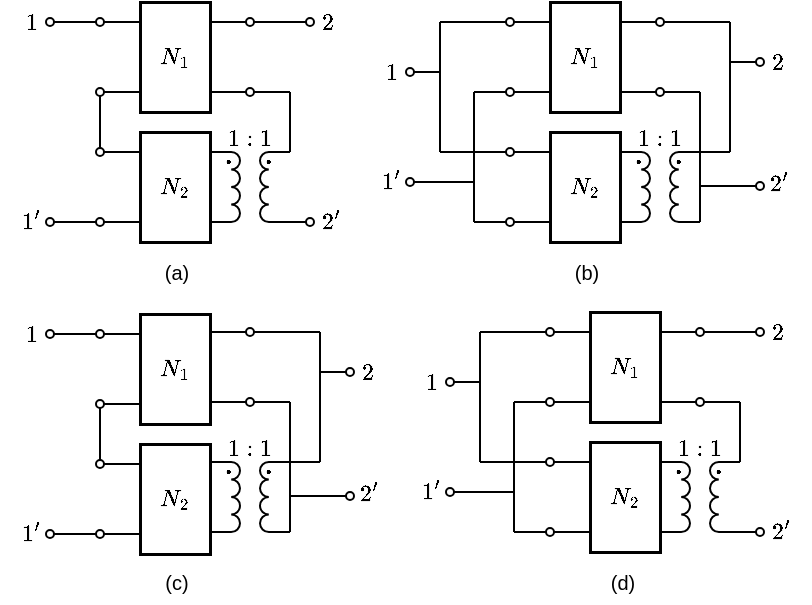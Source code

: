 <mxfile version="17.2.1" type="device"><diagram id="tS6Mkzu0a3vS9BbSQ-DH" name="第 1 页"><mxGraphModel dx="267" dy="389" grid="1" gridSize="5" guides="1" tooltips="1" connect="1" arrows="1" fold="1" page="1" pageScale="1" pageWidth="827" pageHeight="1169" math="1" shadow="0"><root><mxCell id="0"/><mxCell id="1" parent="0"/><mxCell id="bFri-JPzvp2ZQHbV9Cib-1" value="$$N_2$$" style="rounded=0;whiteSpace=wrap;html=1;strokeWidth=1.5;fontSize=10;connectable=0;" vertex="1" parent="1"><mxGeometry x="380" y="115" width="35" height="55" as="geometry"/></mxCell><mxCell id="bFri-JPzvp2ZQHbV9Cib-2" value="" style="pointerEvents=1;verticalLabelPosition=bottom;shadow=0;dashed=0;align=center;html=1;verticalAlign=top;shape=mxgraph.electrical.inductors.inductor;strokeWidth=1;direction=south;" vertex="1" parent="1"><mxGeometry x="415" y="125" width="15" height="35" as="geometry"/></mxCell><mxCell id="bFri-JPzvp2ZQHbV9Cib-3" value="$$\cdot$$" style="text;html=1;resizable=1;autosize=1;align=center;verticalAlign=middle;points=[];fillColor=none;strokeColor=none;rounded=0;fontSize=14;movable=1;rotatable=1;deletable=1;editable=1;connectable=0;fixDash=0;snapToPoint=0;" vertex="1" parent="1"><mxGeometry x="417" y="120" width="13" height="17" as="geometry"/></mxCell><mxCell id="bFri-JPzvp2ZQHbV9Cib-4" value="$$N_1$$" style="rounded=0;whiteSpace=wrap;html=1;strokeWidth=1.5;fontSize=10;connectable=0;" vertex="1" parent="1"><mxGeometry x="380" y="50" width="35" height="55" as="geometry"/></mxCell><mxCell id="bFri-JPzvp2ZQHbV9Cib-14" value="" style="endArrow=none;html=1;rounded=0;fontSize=10;startSize=4;endSize=4;" edge="1" parent="1"><mxGeometry width="50" height="50" relative="1" as="geometry"><mxPoint x="360" y="123" as="sourcePoint"/><mxPoint x="360" y="97" as="targetPoint"/></mxGeometry></mxCell><mxCell id="bFri-JPzvp2ZQHbV9Cib-5" value="" style="pointerEvents=1;verticalLabelPosition=bottom;shadow=0;dashed=0;align=center;html=1;verticalAlign=top;shape=mxgraph.electrical.inductors.inductor;strokeWidth=1;direction=north;" vertex="1" parent="1"><mxGeometry x="440" y="125" width="15" height="35" as="geometry"/></mxCell><mxCell id="bFri-JPzvp2ZQHbV9Cib-6" value="$$\cdot$$" style="text;html=1;resizable=1;autosize=1;align=center;verticalAlign=middle;points=[];fillColor=none;strokeColor=none;rounded=0;fontSize=14;movable=1;rotatable=1;deletable=1;editable=1;connectable=0;fixDash=0;snapToPoint=0;rotation=0;" vertex="1" parent="1"><mxGeometry x="437" y="120" width="13" height="17" as="geometry"/></mxCell><mxCell id="bFri-JPzvp2ZQHbV9Cib-7" value="" style="endArrow=oval;html=1;rounded=0;fontSize=10;endFill=0;startSize=4;endSize=4;exitX=0;exitY=1;exitDx=0;exitDy=0;exitPerimeter=0;" edge="1" parent="1" source="bFri-JPzvp2ZQHbV9Cib-5"><mxGeometry width="50" height="50" relative="1" as="geometry"><mxPoint x="455" y="160" as="sourcePoint"/><mxPoint x="465" y="160" as="targetPoint"/></mxGeometry></mxCell><mxCell id="bFri-JPzvp2ZQHbV9Cib-9" value="" style="endArrow=oval;html=1;rounded=0;fontSize=10;endFill=0;startSize=4;endSize=4;" edge="1" parent="1"><mxGeometry width="50" height="50" relative="1" as="geometry"><mxPoint x="380" y="160" as="sourcePoint"/><mxPoint x="360" y="160" as="targetPoint"/></mxGeometry></mxCell><mxCell id="bFri-JPzvp2ZQHbV9Cib-11" value="" style="endArrow=oval;html=1;rounded=0;fontSize=10;endFill=0;startSize=4;endSize=4;" edge="1" parent="1"><mxGeometry width="50" height="50" relative="1" as="geometry"><mxPoint x="380" y="125" as="sourcePoint"/><mxPoint x="360" y="125" as="targetPoint"/></mxGeometry></mxCell><mxCell id="bFri-JPzvp2ZQHbV9Cib-12" value="" style="endArrow=oval;html=1;rounded=0;fontSize=10;endFill=0;startSize=4;endSize=4;" edge="1" parent="1"><mxGeometry width="50" height="50" relative="1" as="geometry"><mxPoint x="380" y="95" as="sourcePoint"/><mxPoint x="360" y="95" as="targetPoint"/></mxGeometry></mxCell><mxCell id="bFri-JPzvp2ZQHbV9Cib-13" value="" style="endArrow=oval;html=1;rounded=0;fontSize=10;endFill=0;startSize=4;endSize=4;" edge="1" parent="1"><mxGeometry width="50" height="50" relative="1" as="geometry"><mxPoint x="380" y="60" as="sourcePoint"/><mxPoint x="360" y="60" as="targetPoint"/></mxGeometry></mxCell><mxCell id="bFri-JPzvp2ZQHbV9Cib-15" value="" style="endArrow=none;html=1;rounded=0;fontSize=10;startSize=4;endSize=4;startArrow=oval;startFill=0;" edge="1" parent="1"><mxGeometry width="50" height="50" relative="1" as="geometry"><mxPoint x="335" y="60" as="sourcePoint"/><mxPoint x="358" y="60" as="targetPoint"/></mxGeometry></mxCell><mxCell id="bFri-JPzvp2ZQHbV9Cib-16" value="" style="endArrow=none;html=1;rounded=0;fontSize=10;startSize=4;endSize=4;startArrow=oval;startFill=0;" edge="1" parent="1"><mxGeometry width="50" height="50" relative="1" as="geometry"><mxPoint x="335" y="160" as="sourcePoint"/><mxPoint x="358" y="160" as="targetPoint"/></mxGeometry></mxCell><mxCell id="bFri-JPzvp2ZQHbV9Cib-17" value="" style="endArrow=oval;html=1;rounded=0;fontSize=10;endFill=0;startSize=4;endSize=4;" edge="1" parent="1"><mxGeometry width="50" height="50" relative="1" as="geometry"><mxPoint x="415" y="60" as="sourcePoint"/><mxPoint x="435" y="60" as="targetPoint"/></mxGeometry></mxCell><mxCell id="bFri-JPzvp2ZQHbV9Cib-18" value="" style="endArrow=none;html=1;rounded=0;fontSize=10;startSize=4;endSize=4;startArrow=oval;startFill=0;" edge="1" parent="1"><mxGeometry width="50" height="50" relative="1" as="geometry"><mxPoint x="465" y="60" as="sourcePoint"/><mxPoint x="437" y="60" as="targetPoint"/></mxGeometry></mxCell><mxCell id="bFri-JPzvp2ZQHbV9Cib-19" value="" style="endArrow=none;html=1;rounded=0;fontSize=10;startSize=4;endSize=4;" edge="1" parent="1"><mxGeometry width="50" height="50" relative="1" as="geometry"><mxPoint x="437" y="95" as="sourcePoint"/><mxPoint x="455" y="95" as="targetPoint"/></mxGeometry></mxCell><mxCell id="bFri-JPzvp2ZQHbV9Cib-20" value="" style="endArrow=none;html=1;rounded=0;fontSize=10;startSize=4;endSize=4;" edge="1" parent="1"><mxGeometry width="50" height="50" relative="1" as="geometry"><mxPoint x="455" y="125" as="sourcePoint"/><mxPoint x="455" y="95" as="targetPoint"/></mxGeometry></mxCell><mxCell id="R91-wiTl4nv_oKQGgA_1-10" value="&lt;font style=&quot;font-size: 10px;&quot;&gt;$$1:1$$&lt;/font&gt;" style="text;html=1;resizable=1;autosize=1;align=center;verticalAlign=middle;points=[];fillColor=none;strokeColor=none;rounded=0;fontSize=10;deletable=1;fixDash=0;snapToPoint=0;movable=1;rotatable=1;editable=1;connectable=1;" parent="1" vertex="1"><mxGeometry x="418" y="111" width="32" height="14" as="geometry"/></mxCell><mxCell id="bFri-JPzvp2ZQHbV9Cib-21" value="$$1$$" style="text;html=1;align=center;verticalAlign=middle;resizable=1;points=[];autosize=1;strokeColor=none;fillColor=none;fontSize=10;movable=1;rotatable=1;deletable=1;editable=1;connectable=1;" vertex="1" parent="1"><mxGeometry x="315" y="50" width="20" height="20" as="geometry"/></mxCell><mxCell id="bFri-JPzvp2ZQHbV9Cib-22" value="$$1'$$" style="text;html=1;align=center;verticalAlign=middle;resizable=1;points=[];autosize=1;strokeColor=none;fillColor=none;fontSize=10;movable=1;rotatable=1;deletable=1;editable=1;connectable=1;" vertex="1" parent="1"><mxGeometry x="315" y="150" width="20" height="20" as="geometry"/></mxCell><mxCell id="bFri-JPzvp2ZQHbV9Cib-23" value="$$2$$" style="text;html=1;align=center;verticalAlign=middle;resizable=1;points=[];autosize=1;strokeColor=none;fillColor=none;fontSize=10;movable=1;rotatable=1;deletable=1;editable=1;connectable=1;" vertex="1" parent="1"><mxGeometry x="465" y="50" width="15" height="20" as="geometry"/></mxCell><mxCell id="bFri-JPzvp2ZQHbV9Cib-24" value="$$2'$$" style="text;html=1;align=center;verticalAlign=middle;resizable=1;points=[];autosize=1;strokeColor=none;fillColor=none;fontSize=10;movable=1;rotatable=1;deletable=1;editable=1;connectable=1;" vertex="1" parent="1"><mxGeometry x="465" y="150" width="20" height="20" as="geometry"/></mxCell><mxCell id="bFri-JPzvp2ZQHbV9Cib-25" value="$$N_2$$" style="rounded=0;whiteSpace=wrap;html=1;strokeWidth=1.5;fontSize=10;connectable=0;" vertex="1" parent="1"><mxGeometry x="585" y="115" width="35" height="55" as="geometry"/></mxCell><mxCell id="bFri-JPzvp2ZQHbV9Cib-26" value="" style="pointerEvents=1;verticalLabelPosition=bottom;shadow=0;dashed=0;align=center;html=1;verticalAlign=top;shape=mxgraph.electrical.inductors.inductor;strokeWidth=1;direction=south;" vertex="1" parent="1"><mxGeometry x="620" y="125" width="15" height="35" as="geometry"/></mxCell><mxCell id="bFri-JPzvp2ZQHbV9Cib-27" value="$$\cdot$$" style="text;html=1;resizable=1;autosize=1;align=center;verticalAlign=middle;points=[];fillColor=none;strokeColor=none;rounded=0;fontSize=14;movable=1;rotatable=1;deletable=1;editable=1;connectable=0;fixDash=0;snapToPoint=0;" vertex="1" parent="1"><mxGeometry x="622" y="120" width="13" height="17" as="geometry"/></mxCell><mxCell id="bFri-JPzvp2ZQHbV9Cib-28" value="$$N_1$$" style="rounded=0;whiteSpace=wrap;html=1;strokeWidth=1.5;fontSize=10;connectable=0;" vertex="1" parent="1"><mxGeometry x="585" y="50" width="35" height="55" as="geometry"/></mxCell><mxCell id="bFri-JPzvp2ZQHbV9Cib-29" value="" style="endArrow=none;html=1;rounded=0;fontSize=10;startSize=4;endSize=4;" edge="1" parent="1"><mxGeometry width="50" height="50" relative="1" as="geometry"><mxPoint x="547" y="95" as="sourcePoint"/><mxPoint x="563" y="95" as="targetPoint"/></mxGeometry></mxCell><mxCell id="bFri-JPzvp2ZQHbV9Cib-30" value="" style="pointerEvents=1;verticalLabelPosition=bottom;shadow=0;dashed=0;align=center;html=1;verticalAlign=top;shape=mxgraph.electrical.inductors.inductor;strokeWidth=1;direction=north;" vertex="1" parent="1"><mxGeometry x="645" y="125" width="15" height="35" as="geometry"/></mxCell><mxCell id="bFri-JPzvp2ZQHbV9Cib-31" value="$$\cdot$$" style="text;html=1;resizable=1;autosize=1;align=center;verticalAlign=middle;points=[];fillColor=none;strokeColor=none;rounded=0;fontSize=14;movable=1;rotatable=1;deletable=1;editable=1;connectable=0;fixDash=0;snapToPoint=0;rotation=0;" vertex="1" parent="1"><mxGeometry x="642" y="120" width="13" height="17" as="geometry"/></mxCell><mxCell id="bFri-JPzvp2ZQHbV9Cib-32" value="" style="endArrow=oval;html=1;rounded=0;fontSize=10;endFill=0;startSize=4;endSize=4;exitX=0;exitY=1;exitDx=0;exitDy=0;exitPerimeter=0;" edge="1" parent="1"><mxGeometry width="50" height="50" relative="1" as="geometry"><mxPoint x="660" y="142" as="sourcePoint"/><mxPoint x="690" y="142" as="targetPoint"/></mxGeometry></mxCell><mxCell id="bFri-JPzvp2ZQHbV9Cib-33" value="" style="endArrow=oval;html=1;rounded=0;fontSize=10;endFill=0;startSize=4;endSize=4;" edge="1" parent="1"><mxGeometry width="50" height="50" relative="1" as="geometry"><mxPoint x="585" y="160" as="sourcePoint"/><mxPoint x="565" y="160" as="targetPoint"/></mxGeometry></mxCell><mxCell id="bFri-JPzvp2ZQHbV9Cib-34" value="" style="endArrow=oval;html=1;rounded=0;fontSize=10;endFill=0;startSize=4;endSize=4;" edge="1" parent="1"><mxGeometry width="50" height="50" relative="1" as="geometry"><mxPoint x="585" y="125" as="sourcePoint"/><mxPoint x="565" y="125" as="targetPoint"/></mxGeometry></mxCell><mxCell id="bFri-JPzvp2ZQHbV9Cib-35" value="" style="endArrow=oval;html=1;rounded=0;fontSize=10;endFill=0;startSize=4;endSize=4;" edge="1" parent="1"><mxGeometry width="50" height="50" relative="1" as="geometry"><mxPoint x="585" y="95" as="sourcePoint"/><mxPoint x="565" y="95" as="targetPoint"/></mxGeometry></mxCell><mxCell id="bFri-JPzvp2ZQHbV9Cib-36" value="" style="endArrow=oval;html=1;rounded=0;fontSize=10;endFill=0;startSize=4;endSize=4;" edge="1" parent="1"><mxGeometry width="50" height="50" relative="1" as="geometry"><mxPoint x="585" y="60" as="sourcePoint"/><mxPoint x="565" y="60" as="targetPoint"/></mxGeometry></mxCell><mxCell id="bFri-JPzvp2ZQHbV9Cib-37" value="" style="endArrow=none;html=1;rounded=0;fontSize=10;startSize=4;endSize=4;startArrow=oval;startFill=0;" edge="1" parent="1"><mxGeometry width="50" height="50" relative="1" as="geometry"><mxPoint x="515" y="85" as="sourcePoint"/><mxPoint x="530" y="85" as="targetPoint"/></mxGeometry></mxCell><mxCell id="bFri-JPzvp2ZQHbV9Cib-38" value="" style="endArrow=none;html=1;rounded=0;fontSize=10;startSize=4;endSize=4;startArrow=oval;startFill=0;" edge="1" parent="1"><mxGeometry width="50" height="50" relative="1" as="geometry"><mxPoint x="515" y="140" as="sourcePoint"/><mxPoint x="547" y="140" as="targetPoint"/></mxGeometry></mxCell><mxCell id="bFri-JPzvp2ZQHbV9Cib-39" value="" style="endArrow=oval;html=1;rounded=0;fontSize=10;endFill=0;startSize=4;endSize=4;" edge="1" parent="1"><mxGeometry width="50" height="50" relative="1" as="geometry"><mxPoint x="620" y="60" as="sourcePoint"/><mxPoint x="640" y="60" as="targetPoint"/></mxGeometry></mxCell><mxCell id="bFri-JPzvp2ZQHbV9Cib-40" value="" style="endArrow=none;html=1;rounded=0;fontSize=10;startSize=4;endSize=4;startArrow=oval;startFill=0;" edge="1" parent="1"><mxGeometry width="50" height="50" relative="1" as="geometry"><mxPoint x="690" y="80" as="sourcePoint"/><mxPoint x="675" y="80" as="targetPoint"/></mxGeometry></mxCell><mxCell id="bFri-JPzvp2ZQHbV9Cib-41" value="" style="endArrow=none;html=1;rounded=0;fontSize=10;startSize=4;endSize=4;" edge="1" parent="1"><mxGeometry width="50" height="50" relative="1" as="geometry"><mxPoint x="642" y="95" as="sourcePoint"/><mxPoint x="660" y="95" as="targetPoint"/></mxGeometry></mxCell><mxCell id="bFri-JPzvp2ZQHbV9Cib-42" value="" style="endArrow=none;html=1;rounded=0;fontSize=10;startSize=4;endSize=4;exitX=0;exitY=1;exitDx=0;exitDy=0;exitPerimeter=0;" edge="1" parent="1" source="bFri-JPzvp2ZQHbV9Cib-30"><mxGeometry width="50" height="50" relative="1" as="geometry"><mxPoint x="660" y="125" as="sourcePoint"/><mxPoint x="660" y="95" as="targetPoint"/></mxGeometry></mxCell><mxCell id="bFri-JPzvp2ZQHbV9Cib-43" value="&lt;font style=&quot;font-size: 10px;&quot;&gt;$$1:1$$&lt;/font&gt;" style="text;html=1;resizable=1;autosize=1;align=center;verticalAlign=middle;points=[];fillColor=none;strokeColor=none;rounded=0;fontSize=10;deletable=1;fixDash=0;snapToPoint=0;movable=1;rotatable=1;editable=1;connectable=1;" vertex="1" parent="1"><mxGeometry x="623" y="111" width="32" height="14" as="geometry"/></mxCell><mxCell id="bFri-JPzvp2ZQHbV9Cib-44" value="$$1$$" style="text;html=1;align=center;verticalAlign=middle;resizable=1;points=[];autosize=1;strokeColor=none;fillColor=none;fontSize=10;movable=1;rotatable=1;deletable=1;editable=1;connectable=1;" vertex="1" parent="1"><mxGeometry x="495" y="75" width="20" height="20" as="geometry"/></mxCell><mxCell id="bFri-JPzvp2ZQHbV9Cib-45" value="$$1'$$" style="text;html=1;align=center;verticalAlign=middle;resizable=1;points=[];autosize=1;strokeColor=none;fillColor=none;fontSize=10;movable=1;rotatable=1;deletable=1;editable=1;connectable=1;" vertex="1" parent="1"><mxGeometry x="495" y="130" width="20" height="20" as="geometry"/></mxCell><mxCell id="bFri-JPzvp2ZQHbV9Cib-46" value="$$2$$" style="text;html=1;align=center;verticalAlign=middle;resizable=1;points=[];autosize=1;strokeColor=none;fillColor=none;fontSize=10;movable=1;rotatable=1;deletable=1;editable=1;connectable=0;" vertex="1" parent="1"><mxGeometry x="690" y="70" width="15" height="20" as="geometry"/></mxCell><mxCell id="bFri-JPzvp2ZQHbV9Cib-47" value="$$2'$$" style="text;html=1;align=center;verticalAlign=middle;resizable=1;points=[];autosize=1;strokeColor=none;fillColor=none;fontSize=10;movable=1;rotatable=1;deletable=1;editable=1;connectable=0;" vertex="1" parent="1"><mxGeometry x="688.5" y="131" width="20" height="20" as="geometry"/></mxCell><mxCell id="bFri-JPzvp2ZQHbV9Cib-48" value="" style="endArrow=oval;html=1;rounded=0;fontSize=10;endFill=0;startSize=4;endSize=4;" edge="1" parent="1"><mxGeometry width="50" height="50" relative="1" as="geometry"><mxPoint x="620.0" y="95" as="sourcePoint"/><mxPoint x="640.0" y="95" as="targetPoint"/></mxGeometry></mxCell><mxCell id="bFri-JPzvp2ZQHbV9Cib-49" value="" style="endArrow=none;html=1;rounded=0;fontSize=10;startSize=4;endSize=4;" edge="1" parent="1"><mxGeometry width="50" height="50" relative="1" as="geometry"><mxPoint x="660" y="125" as="sourcePoint"/><mxPoint x="675" y="125" as="targetPoint"/></mxGeometry></mxCell><mxCell id="bFri-JPzvp2ZQHbV9Cib-50" value="" style="endArrow=none;html=1;rounded=0;fontSize=10;startSize=4;endSize=4;" edge="1" parent="1"><mxGeometry width="50" height="50" relative="1" as="geometry"><mxPoint x="642" y="60" as="sourcePoint"/><mxPoint x="675" y="60" as="targetPoint"/></mxGeometry></mxCell><mxCell id="bFri-JPzvp2ZQHbV9Cib-51" value="" style="endArrow=none;html=1;rounded=0;fontSize=10;startSize=4;endSize=4;" edge="1" parent="1"><mxGeometry width="50" height="50" relative="1" as="geometry"><mxPoint x="675" y="125" as="sourcePoint"/><mxPoint x="675" y="60" as="targetPoint"/></mxGeometry></mxCell><mxCell id="bFri-JPzvp2ZQHbV9Cib-52" value="" style="endArrow=none;html=1;rounded=0;fontSize=10;startSize=4;endSize=4;" edge="1" parent="1"><mxGeometry width="50" height="50" relative="1" as="geometry"><mxPoint x="530" y="60" as="sourcePoint"/><mxPoint x="563" y="60" as="targetPoint"/></mxGeometry></mxCell><mxCell id="bFri-JPzvp2ZQHbV9Cib-53" value="" style="endArrow=none;html=1;rounded=0;fontSize=10;startSize=4;endSize=4;" edge="1" parent="1"><mxGeometry width="50" height="50" relative="1" as="geometry"><mxPoint x="547" y="160" as="sourcePoint"/><mxPoint x="563" y="160" as="targetPoint"/></mxGeometry></mxCell><mxCell id="bFri-JPzvp2ZQHbV9Cib-54" value="" style="endArrow=none;html=1;rounded=0;fontSize=10;startSize=4;endSize=4;" edge="1" parent="1"><mxGeometry width="50" height="50" relative="1" as="geometry"><mxPoint x="547" y="160" as="sourcePoint"/><mxPoint x="547" y="95" as="targetPoint"/></mxGeometry></mxCell><mxCell id="bFri-JPzvp2ZQHbV9Cib-55" value="" style="endArrow=none;html=1;rounded=0;fontSize=10;startSize=4;endSize=4;" edge="1" parent="1"><mxGeometry width="50" height="50" relative="1" as="geometry"><mxPoint x="530" y="125" as="sourcePoint"/><mxPoint x="530" y="60" as="targetPoint"/></mxGeometry></mxCell><mxCell id="bFri-JPzvp2ZQHbV9Cib-56" value="" style="endArrow=none;html=1;rounded=0;fontSize=10;startSize=4;endSize=4;" edge="1" parent="1"><mxGeometry width="50" height="50" relative="1" as="geometry"><mxPoint x="530" y="125" as="sourcePoint"/><mxPoint x="563" y="125" as="targetPoint"/></mxGeometry></mxCell><mxCell id="bFri-JPzvp2ZQHbV9Cib-59" value="$$N_2$$" style="rounded=0;whiteSpace=wrap;html=1;strokeWidth=1.5;fontSize=10;connectable=0;" vertex="1" parent="1"><mxGeometry x="380" y="271" width="35" height="55" as="geometry"/></mxCell><mxCell id="bFri-JPzvp2ZQHbV9Cib-62" value="$$N_1$$" style="rounded=0;whiteSpace=wrap;html=1;strokeWidth=1.5;fontSize=10;connectable=0;" vertex="1" parent="1"><mxGeometry x="380" y="206" width="35" height="55" as="geometry"/></mxCell><mxCell id="bFri-JPzvp2ZQHbV9Cib-63" value="" style="endArrow=none;html=1;rounded=0;fontSize=10;startSize=4;endSize=4;" edge="1" parent="1"><mxGeometry width="50" height="50" relative="1" as="geometry"><mxPoint x="360" y="279" as="sourcePoint"/><mxPoint x="360" y="253" as="targetPoint"/></mxGeometry></mxCell><mxCell id="bFri-JPzvp2ZQHbV9Cib-67" value="" style="endArrow=oval;html=1;rounded=0;fontSize=10;endFill=0;startSize=4;endSize=4;" edge="1" parent="1"><mxGeometry width="50" height="50" relative="1" as="geometry"><mxPoint x="380" y="316" as="sourcePoint"/><mxPoint x="360" y="316" as="targetPoint"/></mxGeometry></mxCell><mxCell id="bFri-JPzvp2ZQHbV9Cib-68" value="" style="endArrow=oval;html=1;rounded=0;fontSize=10;endFill=0;startSize=4;endSize=4;" edge="1" parent="1"><mxGeometry width="50" height="50" relative="1" as="geometry"><mxPoint x="380" y="281" as="sourcePoint"/><mxPoint x="360" y="281" as="targetPoint"/></mxGeometry></mxCell><mxCell id="bFri-JPzvp2ZQHbV9Cib-69" value="" style="endArrow=oval;html=1;rounded=0;fontSize=10;endFill=0;startSize=4;endSize=4;" edge="1" parent="1"><mxGeometry width="50" height="50" relative="1" as="geometry"><mxPoint x="380" y="251" as="sourcePoint"/><mxPoint x="360" y="251" as="targetPoint"/></mxGeometry></mxCell><mxCell id="bFri-JPzvp2ZQHbV9Cib-70" value="" style="endArrow=oval;html=1;rounded=0;fontSize=10;endFill=0;startSize=4;endSize=4;" edge="1" parent="1"><mxGeometry width="50" height="50" relative="1" as="geometry"><mxPoint x="380" y="216" as="sourcePoint"/><mxPoint x="360" y="216" as="targetPoint"/></mxGeometry></mxCell><mxCell id="bFri-JPzvp2ZQHbV9Cib-71" value="" style="endArrow=none;html=1;rounded=0;fontSize=10;startSize=4;endSize=4;startArrow=oval;startFill=0;" edge="1" parent="1"><mxGeometry width="50" height="50" relative="1" as="geometry"><mxPoint x="335" y="216" as="sourcePoint"/><mxPoint x="358" y="216" as="targetPoint"/></mxGeometry></mxCell><mxCell id="bFri-JPzvp2ZQHbV9Cib-72" value="" style="endArrow=none;html=1;rounded=0;fontSize=10;startSize=4;endSize=4;startArrow=oval;startFill=0;" edge="1" parent="1"><mxGeometry width="50" height="50" relative="1" as="geometry"><mxPoint x="335" y="316" as="sourcePoint"/><mxPoint x="358" y="316" as="targetPoint"/></mxGeometry></mxCell><mxCell id="bFri-JPzvp2ZQHbV9Cib-78" value="$$1$$" style="text;html=1;align=center;verticalAlign=middle;resizable=1;points=[];autosize=1;strokeColor=none;fillColor=none;fontSize=10;movable=1;rotatable=1;deletable=1;editable=1;connectable=1;" vertex="1" parent="1"><mxGeometry x="315" y="206" width="20" height="20" as="geometry"/></mxCell><mxCell id="bFri-JPzvp2ZQHbV9Cib-79" value="$$1'$$" style="text;html=1;align=center;verticalAlign=middle;resizable=1;points=[];autosize=1;strokeColor=none;fillColor=none;fontSize=10;movable=1;rotatable=1;deletable=1;editable=1;connectable=1;" vertex="1" parent="1"><mxGeometry x="315" y="306" width="20" height="20" as="geometry"/></mxCell><mxCell id="bFri-JPzvp2ZQHbV9Cib-82" value="" style="pointerEvents=1;verticalLabelPosition=bottom;shadow=0;dashed=0;align=center;html=1;verticalAlign=top;shape=mxgraph.electrical.inductors.inductor;strokeWidth=1;direction=south;" vertex="1" parent="1"><mxGeometry x="415" y="280" width="15" height="35" as="geometry"/></mxCell><mxCell id="bFri-JPzvp2ZQHbV9Cib-83" value="$$\cdot$$" style="text;html=1;resizable=1;autosize=1;align=center;verticalAlign=middle;points=[];fillColor=none;strokeColor=none;rounded=0;fontSize=14;movable=1;rotatable=1;deletable=1;editable=1;connectable=0;fixDash=0;snapToPoint=0;" vertex="1" parent="1"><mxGeometry x="417" y="275" width="13" height="17" as="geometry"/></mxCell><mxCell id="bFri-JPzvp2ZQHbV9Cib-84" value="" style="pointerEvents=1;verticalLabelPosition=bottom;shadow=0;dashed=0;align=center;html=1;verticalAlign=top;shape=mxgraph.electrical.inductors.inductor;strokeWidth=1;direction=north;" vertex="1" parent="1"><mxGeometry x="440" y="280" width="15" height="35" as="geometry"/></mxCell><mxCell id="bFri-JPzvp2ZQHbV9Cib-85" value="$$\cdot$$" style="text;html=1;resizable=1;autosize=1;align=center;verticalAlign=middle;points=[];fillColor=none;strokeColor=none;rounded=0;fontSize=14;movable=1;rotatable=1;deletable=1;editable=1;connectable=0;fixDash=0;snapToPoint=0;rotation=0;" vertex="1" parent="1"><mxGeometry x="437" y="275" width="13" height="17" as="geometry"/></mxCell><mxCell id="bFri-JPzvp2ZQHbV9Cib-86" value="" style="endArrow=oval;html=1;rounded=0;fontSize=10;endFill=0;startSize=4;endSize=4;exitX=0;exitY=1;exitDx=0;exitDy=0;exitPerimeter=0;" edge="1" parent="1"><mxGeometry width="50" height="50" relative="1" as="geometry"><mxPoint x="455" y="297" as="sourcePoint"/><mxPoint x="485" y="297" as="targetPoint"/></mxGeometry></mxCell><mxCell id="bFri-JPzvp2ZQHbV9Cib-87" value="" style="endArrow=oval;html=1;rounded=0;fontSize=10;endFill=0;startSize=4;endSize=4;" edge="1" parent="1"><mxGeometry width="50" height="50" relative="1" as="geometry"><mxPoint x="415" y="215" as="sourcePoint"/><mxPoint x="435" y="215" as="targetPoint"/></mxGeometry></mxCell><mxCell id="bFri-JPzvp2ZQHbV9Cib-88" value="" style="endArrow=none;html=1;rounded=0;fontSize=10;startSize=4;endSize=4;startArrow=oval;startFill=0;" edge="1" parent="1"><mxGeometry width="50" height="50" relative="1" as="geometry"><mxPoint x="485" y="235" as="sourcePoint"/><mxPoint x="470" y="235" as="targetPoint"/></mxGeometry></mxCell><mxCell id="bFri-JPzvp2ZQHbV9Cib-89" value="" style="endArrow=none;html=1;rounded=0;fontSize=10;startSize=4;endSize=4;" edge="1" parent="1"><mxGeometry width="50" height="50" relative="1" as="geometry"><mxPoint x="437" y="250" as="sourcePoint"/><mxPoint x="455" y="250" as="targetPoint"/></mxGeometry></mxCell><mxCell id="bFri-JPzvp2ZQHbV9Cib-90" value="" style="endArrow=none;html=1;rounded=0;fontSize=10;startSize=4;endSize=4;exitX=0;exitY=1;exitDx=0;exitDy=0;exitPerimeter=0;" edge="1" parent="1" source="bFri-JPzvp2ZQHbV9Cib-84"><mxGeometry width="50" height="50" relative="1" as="geometry"><mxPoint x="455" y="280" as="sourcePoint"/><mxPoint x="455" y="250" as="targetPoint"/></mxGeometry></mxCell><mxCell id="bFri-JPzvp2ZQHbV9Cib-91" value="&lt;font style=&quot;font-size: 10px;&quot;&gt;$$1:1$$&lt;/font&gt;" style="text;html=1;resizable=1;autosize=1;align=center;verticalAlign=middle;points=[];fillColor=none;strokeColor=none;rounded=0;fontSize=10;deletable=1;fixDash=0;snapToPoint=0;movable=1;rotatable=1;editable=1;connectable=1;" vertex="1" parent="1"><mxGeometry x="418" y="266" width="32" height="14" as="geometry"/></mxCell><mxCell id="bFri-JPzvp2ZQHbV9Cib-92" value="$$2$$" style="text;html=1;align=center;verticalAlign=middle;resizable=1;points=[];autosize=1;strokeColor=none;fillColor=none;fontSize=10;movable=1;rotatable=1;deletable=1;editable=1;connectable=0;" vertex="1" parent="1"><mxGeometry x="485" y="225" width="15" height="20" as="geometry"/></mxCell><mxCell id="bFri-JPzvp2ZQHbV9Cib-93" value="$$2'$$" style="text;html=1;align=center;verticalAlign=middle;resizable=1;points=[];autosize=1;strokeColor=none;fillColor=none;fontSize=10;movable=1;rotatable=1;deletable=1;editable=1;connectable=0;" vertex="1" parent="1"><mxGeometry x="483.5" y="286" width="20" height="20" as="geometry"/></mxCell><mxCell id="bFri-JPzvp2ZQHbV9Cib-94" value="" style="endArrow=oval;html=1;rounded=0;fontSize=10;endFill=0;startSize=4;endSize=4;" edge="1" parent="1"><mxGeometry width="50" height="50" relative="1" as="geometry"><mxPoint x="415.0" y="250" as="sourcePoint"/><mxPoint x="435.0" y="250" as="targetPoint"/></mxGeometry></mxCell><mxCell id="bFri-JPzvp2ZQHbV9Cib-95" value="" style="endArrow=none;html=1;rounded=0;fontSize=10;startSize=4;endSize=4;" edge="1" parent="1"><mxGeometry width="50" height="50" relative="1" as="geometry"><mxPoint x="455" y="280" as="sourcePoint"/><mxPoint x="470" y="280" as="targetPoint"/></mxGeometry></mxCell><mxCell id="bFri-JPzvp2ZQHbV9Cib-96" value="" style="endArrow=none;html=1;rounded=0;fontSize=10;startSize=4;endSize=4;" edge="1" parent="1"><mxGeometry width="50" height="50" relative="1" as="geometry"><mxPoint x="437" y="215" as="sourcePoint"/><mxPoint x="470" y="215" as="targetPoint"/></mxGeometry></mxCell><mxCell id="bFri-JPzvp2ZQHbV9Cib-97" value="" style="endArrow=none;html=1;rounded=0;fontSize=10;startSize=4;endSize=4;" edge="1" parent="1"><mxGeometry width="50" height="50" relative="1" as="geometry"><mxPoint x="470" y="280" as="sourcePoint"/><mxPoint x="470" y="215" as="targetPoint"/></mxGeometry></mxCell><mxCell id="bFri-JPzvp2ZQHbV9Cib-98" value="$$N_2$$" style="rounded=0;whiteSpace=wrap;html=1;strokeWidth=1.5;fontSize=10;connectable=0;" vertex="1" parent="1"><mxGeometry x="605" y="270" width="35" height="55" as="geometry"/></mxCell><mxCell id="bFri-JPzvp2ZQHbV9Cib-99" value="$$N_1$$" style="rounded=0;whiteSpace=wrap;html=1;strokeWidth=1.5;fontSize=10;connectable=0;" vertex="1" parent="1"><mxGeometry x="605" y="205" width="35" height="55" as="geometry"/></mxCell><mxCell id="bFri-JPzvp2ZQHbV9Cib-100" value="" style="endArrow=none;html=1;rounded=0;fontSize=10;startSize=4;endSize=4;" edge="1" parent="1"><mxGeometry width="50" height="50" relative="1" as="geometry"><mxPoint x="567" y="250" as="sourcePoint"/><mxPoint x="583" y="250" as="targetPoint"/></mxGeometry></mxCell><mxCell id="bFri-JPzvp2ZQHbV9Cib-101" value="" style="endArrow=oval;html=1;rounded=0;fontSize=10;endFill=0;startSize=4;endSize=4;" edge="1" parent="1"><mxGeometry width="50" height="50" relative="1" as="geometry"><mxPoint x="605" y="315" as="sourcePoint"/><mxPoint x="585" y="315" as="targetPoint"/></mxGeometry></mxCell><mxCell id="bFri-JPzvp2ZQHbV9Cib-102" value="" style="endArrow=oval;html=1;rounded=0;fontSize=10;endFill=0;startSize=4;endSize=4;" edge="1" parent="1"><mxGeometry width="50" height="50" relative="1" as="geometry"><mxPoint x="605" y="280" as="sourcePoint"/><mxPoint x="585" y="280" as="targetPoint"/></mxGeometry></mxCell><mxCell id="bFri-JPzvp2ZQHbV9Cib-103" value="" style="endArrow=oval;html=1;rounded=0;fontSize=10;endFill=0;startSize=4;endSize=4;" edge="1" parent="1"><mxGeometry width="50" height="50" relative="1" as="geometry"><mxPoint x="605" y="250" as="sourcePoint"/><mxPoint x="585" y="250" as="targetPoint"/></mxGeometry></mxCell><mxCell id="bFri-JPzvp2ZQHbV9Cib-104" value="" style="endArrow=oval;html=1;rounded=0;fontSize=10;endFill=0;startSize=4;endSize=4;" edge="1" parent="1"><mxGeometry width="50" height="50" relative="1" as="geometry"><mxPoint x="605" y="215" as="sourcePoint"/><mxPoint x="585" y="215" as="targetPoint"/></mxGeometry></mxCell><mxCell id="bFri-JPzvp2ZQHbV9Cib-105" value="" style="endArrow=none;html=1;rounded=0;fontSize=10;startSize=4;endSize=4;startArrow=oval;startFill=0;" edge="1" parent="1"><mxGeometry width="50" height="50" relative="1" as="geometry"><mxPoint x="535" y="240" as="sourcePoint"/><mxPoint x="550" y="240" as="targetPoint"/></mxGeometry></mxCell><mxCell id="bFri-JPzvp2ZQHbV9Cib-106" value="" style="endArrow=none;html=1;rounded=0;fontSize=10;startSize=4;endSize=4;startArrow=oval;startFill=0;" edge="1" parent="1"><mxGeometry width="50" height="50" relative="1" as="geometry"><mxPoint x="535" y="295" as="sourcePoint"/><mxPoint x="567" y="295" as="targetPoint"/></mxGeometry></mxCell><mxCell id="bFri-JPzvp2ZQHbV9Cib-107" value="$$1$$" style="text;html=1;align=center;verticalAlign=middle;resizable=1;points=[];autosize=1;strokeColor=none;fillColor=none;fontSize=10;movable=1;rotatable=1;deletable=1;editable=1;connectable=1;" vertex="1" parent="1"><mxGeometry x="515" y="230" width="20" height="20" as="geometry"/></mxCell><mxCell id="bFri-JPzvp2ZQHbV9Cib-108" value="$$1'$$" style="text;html=1;align=center;verticalAlign=middle;resizable=1;points=[];autosize=1;strokeColor=none;fillColor=none;fontSize=10;movable=1;rotatable=1;deletable=1;editable=1;connectable=1;" vertex="1" parent="1"><mxGeometry x="515" y="285" width="20" height="20" as="geometry"/></mxCell><mxCell id="bFri-JPzvp2ZQHbV9Cib-109" value="" style="endArrow=none;html=1;rounded=0;fontSize=10;startSize=4;endSize=4;" edge="1" parent="1"><mxGeometry width="50" height="50" relative="1" as="geometry"><mxPoint x="550" y="215" as="sourcePoint"/><mxPoint x="583" y="215" as="targetPoint"/></mxGeometry></mxCell><mxCell id="bFri-JPzvp2ZQHbV9Cib-110" value="" style="endArrow=none;html=1;rounded=0;fontSize=10;startSize=4;endSize=4;" edge="1" parent="1"><mxGeometry width="50" height="50" relative="1" as="geometry"><mxPoint x="567" y="315" as="sourcePoint"/><mxPoint x="583" y="315" as="targetPoint"/></mxGeometry></mxCell><mxCell id="bFri-JPzvp2ZQHbV9Cib-111" value="" style="endArrow=none;html=1;rounded=0;fontSize=10;startSize=4;endSize=4;" edge="1" parent="1"><mxGeometry width="50" height="50" relative="1" as="geometry"><mxPoint x="567" y="315" as="sourcePoint"/><mxPoint x="567" y="250" as="targetPoint"/></mxGeometry></mxCell><mxCell id="bFri-JPzvp2ZQHbV9Cib-112" value="" style="endArrow=none;html=1;rounded=0;fontSize=10;startSize=4;endSize=4;" edge="1" parent="1"><mxGeometry width="50" height="50" relative="1" as="geometry"><mxPoint x="550" y="280" as="sourcePoint"/><mxPoint x="550" y="215" as="targetPoint"/></mxGeometry></mxCell><mxCell id="bFri-JPzvp2ZQHbV9Cib-113" value="" style="endArrow=none;html=1;rounded=0;fontSize=10;startSize=4;endSize=4;" edge="1" parent="1"><mxGeometry width="50" height="50" relative="1" as="geometry"><mxPoint x="550" y="280" as="sourcePoint"/><mxPoint x="583" y="280" as="targetPoint"/></mxGeometry></mxCell><mxCell id="bFri-JPzvp2ZQHbV9Cib-115" value="" style="endArrow=oval;html=1;rounded=0;fontSize=10;endFill=0;startSize=4;endSize=4;" edge="1" parent="1"><mxGeometry width="50" height="50" relative="1" as="geometry"><mxPoint x="415" y="95" as="sourcePoint"/><mxPoint x="435" y="95" as="targetPoint"/></mxGeometry></mxCell><mxCell id="bFri-JPzvp2ZQHbV9Cib-116" value="" style="pointerEvents=1;verticalLabelPosition=bottom;shadow=0;dashed=0;align=center;html=1;verticalAlign=top;shape=mxgraph.electrical.inductors.inductor;strokeWidth=1;direction=south;" vertex="1" parent="1"><mxGeometry x="640" y="280" width="15" height="35" as="geometry"/></mxCell><mxCell id="bFri-JPzvp2ZQHbV9Cib-117" value="$$\cdot$$" style="text;html=1;resizable=1;autosize=1;align=center;verticalAlign=middle;points=[];fillColor=none;strokeColor=none;rounded=0;fontSize=14;movable=1;rotatable=1;deletable=1;editable=1;connectable=0;fixDash=0;snapToPoint=0;" vertex="1" parent="1"><mxGeometry x="642" y="275" width="13" height="17" as="geometry"/></mxCell><mxCell id="bFri-JPzvp2ZQHbV9Cib-118" value="" style="pointerEvents=1;verticalLabelPosition=bottom;shadow=0;dashed=0;align=center;html=1;verticalAlign=top;shape=mxgraph.electrical.inductors.inductor;strokeWidth=1;direction=north;" vertex="1" parent="1"><mxGeometry x="665" y="280" width="15" height="35" as="geometry"/></mxCell><mxCell id="bFri-JPzvp2ZQHbV9Cib-119" value="$$\cdot$$" style="text;html=1;resizable=1;autosize=1;align=center;verticalAlign=middle;points=[];fillColor=none;strokeColor=none;rounded=0;fontSize=14;movable=1;rotatable=1;deletable=1;editable=1;connectable=0;fixDash=0;snapToPoint=0;rotation=0;" vertex="1" parent="1"><mxGeometry x="662" y="275" width="13" height="17" as="geometry"/></mxCell><mxCell id="bFri-JPzvp2ZQHbV9Cib-120" value="" style="endArrow=oval;html=1;rounded=0;fontSize=10;endFill=0;startSize=4;endSize=4;exitX=0;exitY=1;exitDx=0;exitDy=0;exitPerimeter=0;" edge="1" parent="1" source="bFri-JPzvp2ZQHbV9Cib-118"><mxGeometry width="50" height="50" relative="1" as="geometry"><mxPoint x="680" y="315" as="sourcePoint"/><mxPoint x="690" y="315" as="targetPoint"/></mxGeometry></mxCell><mxCell id="bFri-JPzvp2ZQHbV9Cib-121" value="" style="endArrow=oval;html=1;rounded=0;fontSize=10;endFill=0;startSize=4;endSize=4;" edge="1" parent="1"><mxGeometry width="50" height="50" relative="1" as="geometry"><mxPoint x="640" y="215" as="sourcePoint"/><mxPoint x="660" y="215" as="targetPoint"/></mxGeometry></mxCell><mxCell id="bFri-JPzvp2ZQHbV9Cib-122" value="" style="endArrow=none;html=1;rounded=0;fontSize=10;startSize=4;endSize=4;startArrow=oval;startFill=0;" edge="1" parent="1"><mxGeometry width="50" height="50" relative="1" as="geometry"><mxPoint x="690" y="215" as="sourcePoint"/><mxPoint x="662" y="215" as="targetPoint"/></mxGeometry></mxCell><mxCell id="bFri-JPzvp2ZQHbV9Cib-123" value="" style="endArrow=none;html=1;rounded=0;fontSize=10;startSize=4;endSize=4;" edge="1" parent="1"><mxGeometry width="50" height="50" relative="1" as="geometry"><mxPoint x="662" y="250" as="sourcePoint"/><mxPoint x="680" y="250" as="targetPoint"/></mxGeometry></mxCell><mxCell id="bFri-JPzvp2ZQHbV9Cib-124" value="" style="endArrow=none;html=1;rounded=0;fontSize=10;startSize=4;endSize=4;" edge="1" parent="1"><mxGeometry width="50" height="50" relative="1" as="geometry"><mxPoint x="680" y="280" as="sourcePoint"/><mxPoint x="680" y="250" as="targetPoint"/></mxGeometry></mxCell><mxCell id="bFri-JPzvp2ZQHbV9Cib-125" value="&lt;font style=&quot;font-size: 10px;&quot;&gt;$$1:1$$&lt;/font&gt;" style="text;html=1;resizable=1;autosize=1;align=center;verticalAlign=middle;points=[];fillColor=none;strokeColor=none;rounded=0;fontSize=10;deletable=1;fixDash=0;snapToPoint=0;movable=1;rotatable=1;editable=1;connectable=1;" vertex="1" parent="1"><mxGeometry x="643" y="266" width="32" height="14" as="geometry"/></mxCell><mxCell id="bFri-JPzvp2ZQHbV9Cib-126" value="$$2$$" style="text;html=1;align=center;verticalAlign=middle;resizable=1;points=[];autosize=1;strokeColor=none;fillColor=none;fontSize=10;movable=1;rotatable=1;deletable=1;editable=1;connectable=1;" vertex="1" parent="1"><mxGeometry x="690" y="205" width="15" height="20" as="geometry"/></mxCell><mxCell id="bFri-JPzvp2ZQHbV9Cib-127" value="$$2'$$" style="text;html=1;align=center;verticalAlign=middle;resizable=1;points=[];autosize=1;strokeColor=none;fillColor=none;fontSize=10;movable=1;rotatable=1;deletable=1;editable=1;connectable=1;" vertex="1" parent="1"><mxGeometry x="690" y="305" width="20" height="20" as="geometry"/></mxCell><mxCell id="bFri-JPzvp2ZQHbV9Cib-128" value="" style="endArrow=oval;html=1;rounded=0;fontSize=10;endFill=0;startSize=4;endSize=4;" edge="1" parent="1"><mxGeometry width="50" height="50" relative="1" as="geometry"><mxPoint x="640" y="250" as="sourcePoint"/><mxPoint x="660" y="250" as="targetPoint"/></mxGeometry></mxCell><mxCell id="bFri-JPzvp2ZQHbV9Cib-129" value="(a)" style="text;html=1;align=center;verticalAlign=middle;resizable=0;points=[];autosize=1;strokeColor=none;fillColor=none;fontSize=10;" vertex="1" parent="1"><mxGeometry x="385" y="175" width="25" height="20" as="geometry"/></mxCell><mxCell id="bFri-JPzvp2ZQHbV9Cib-130" value="(b)" style="text;html=1;align=center;verticalAlign=middle;resizable=0;points=[];autosize=1;strokeColor=none;fillColor=none;fontSize=10;" vertex="1" parent="1"><mxGeometry x="590" y="175" width="25" height="20" as="geometry"/></mxCell><mxCell id="bFri-JPzvp2ZQHbV9Cib-131" value="(c)" style="text;html=1;align=center;verticalAlign=middle;resizable=0;points=[];autosize=1;strokeColor=none;fillColor=none;fontSize=10;" vertex="1" parent="1"><mxGeometry x="385" y="330" width="25" height="20" as="geometry"/></mxCell><mxCell id="bFri-JPzvp2ZQHbV9Cib-132" value="(d)" style="text;html=1;align=center;verticalAlign=middle;resizable=0;points=[];autosize=1;strokeColor=none;fillColor=none;fontSize=10;" vertex="1" parent="1"><mxGeometry x="608" y="330" width="25" height="20" as="geometry"/></mxCell></root></mxGraphModel></diagram></mxfile>